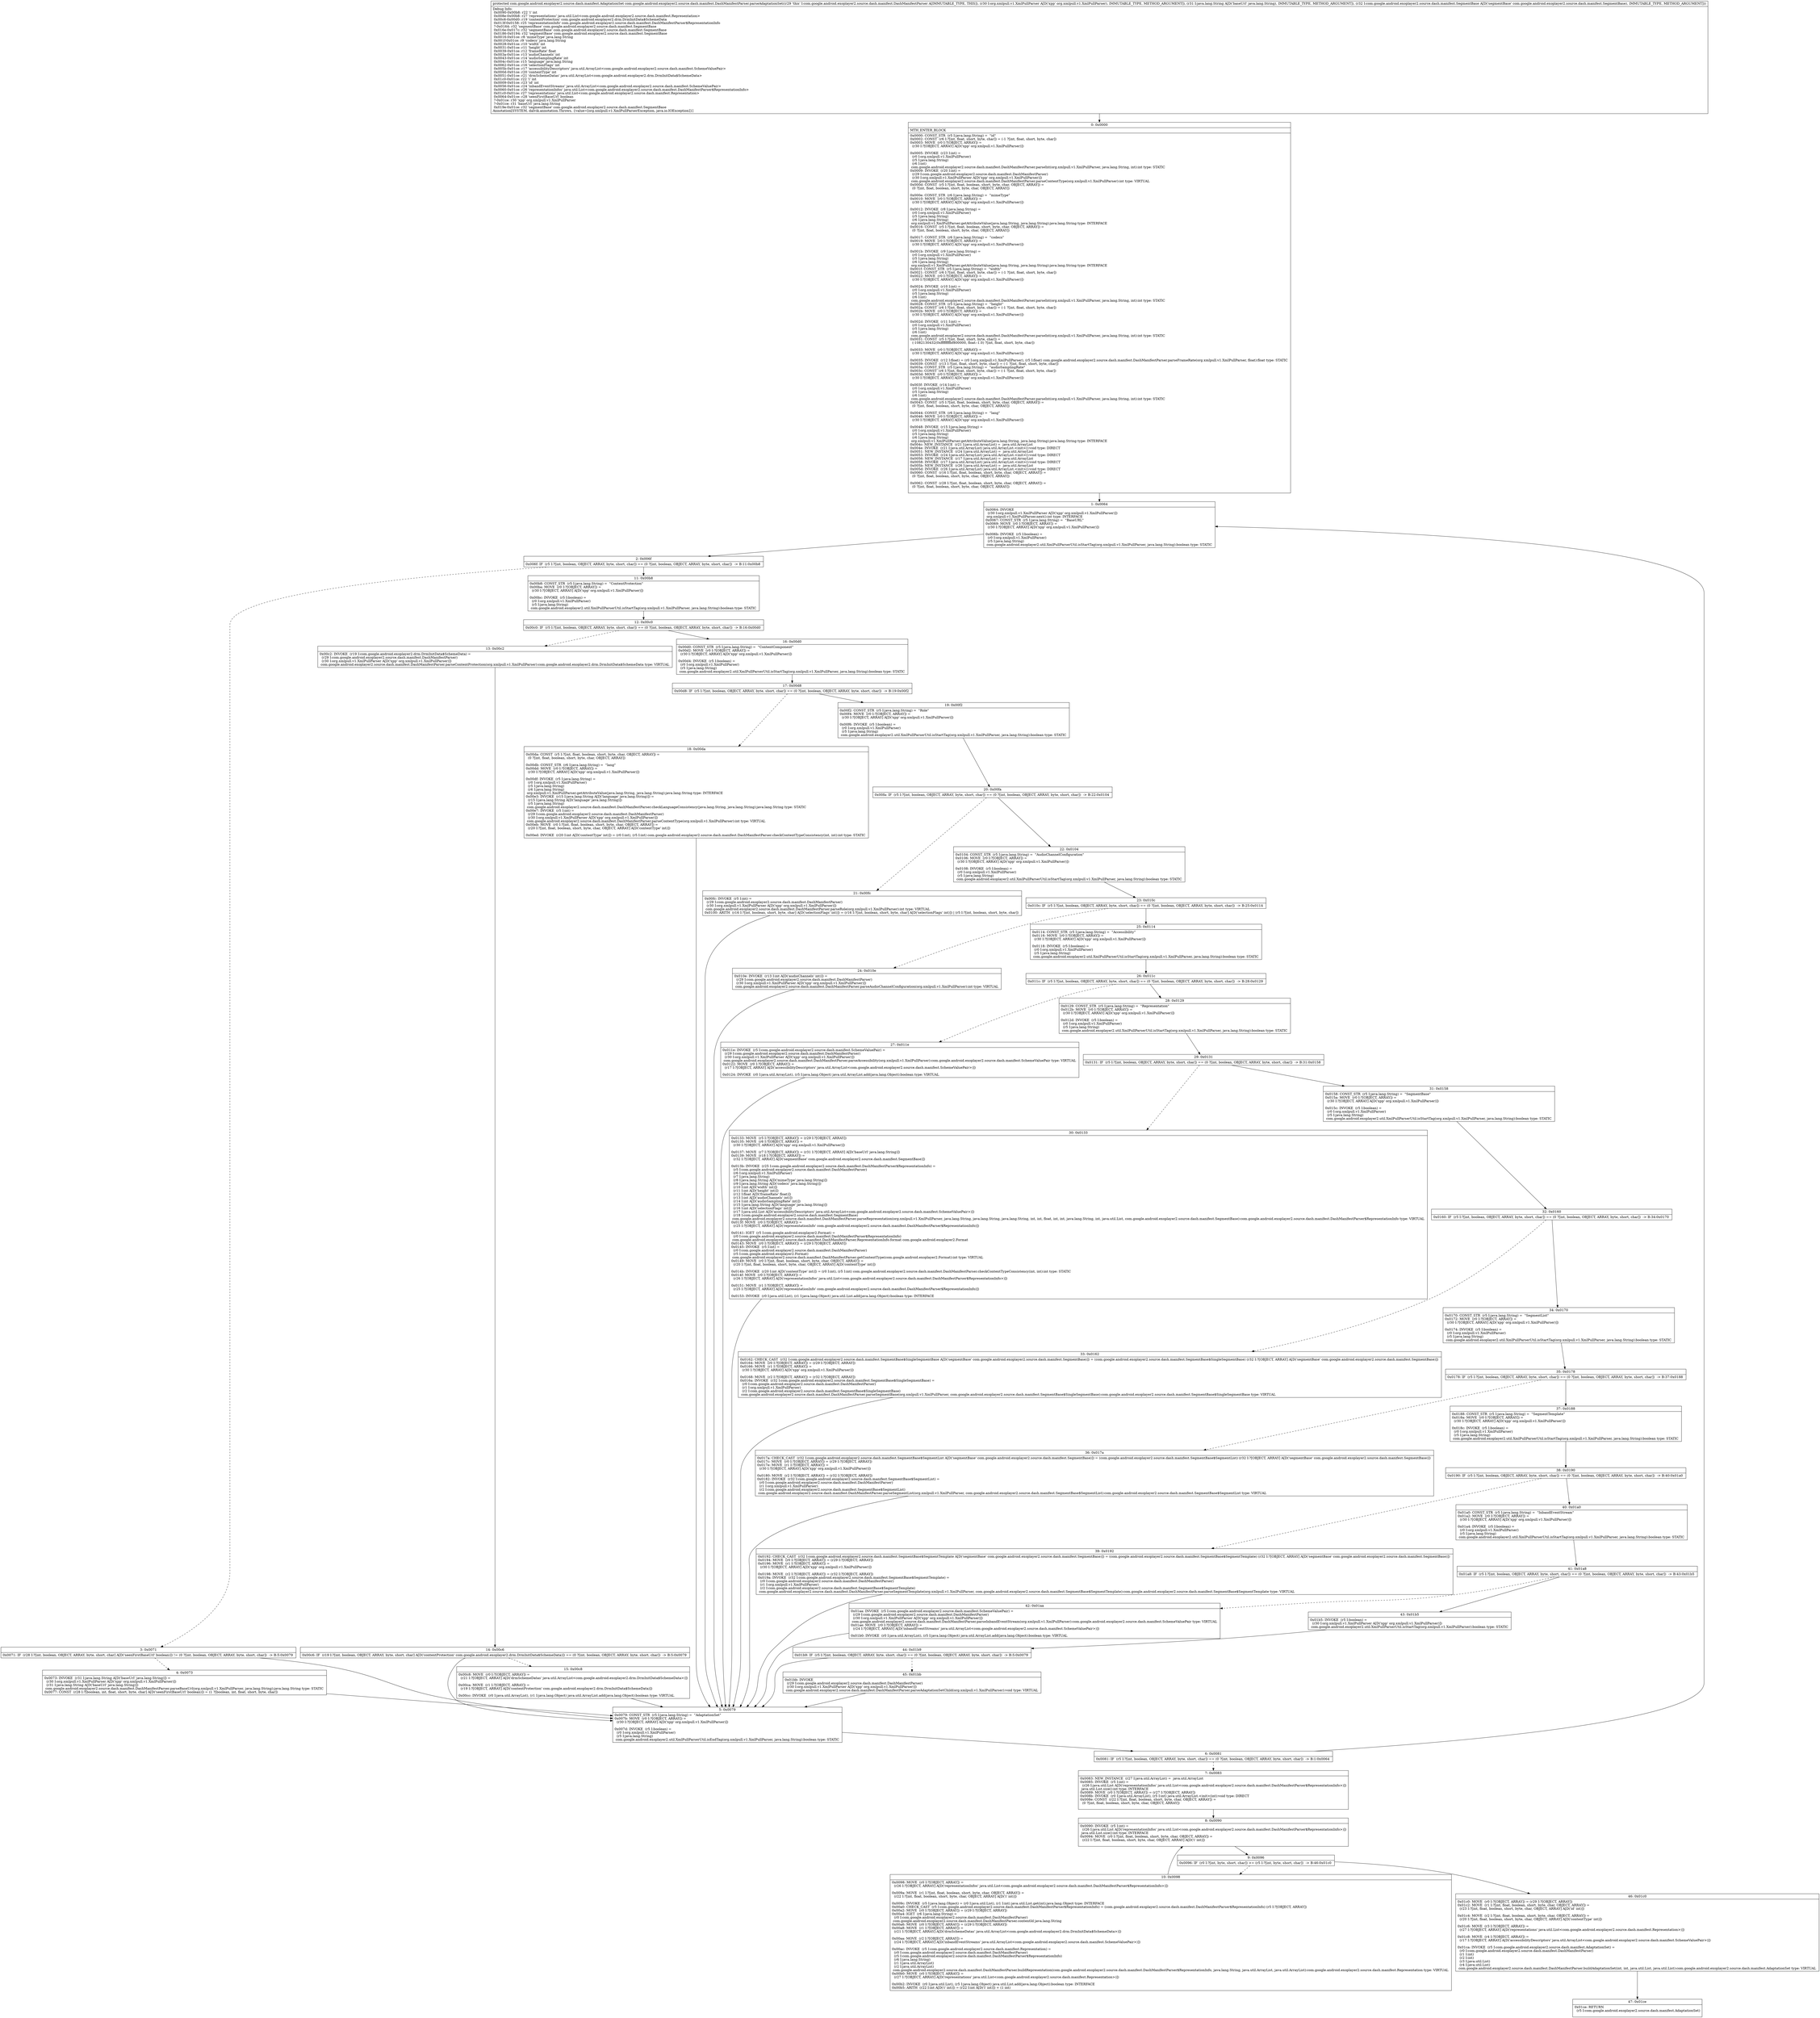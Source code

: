 digraph "CFG forcom.google.android.exoplayer2.source.dash.manifest.DashManifestParser.parseAdaptationSet(Lorg\/xmlpull\/v1\/XmlPullParser;Ljava\/lang\/String;Lcom\/google\/android\/exoplayer2\/source\/dash\/manifest\/SegmentBase;)Lcom\/google\/android\/exoplayer2\/source\/dash\/manifest\/AdaptationSet;" {
Node_0 [shape=record,label="{0\:\ 0x0000|MTH_ENTER_BLOCK\l|0x0000: CONST_STR  (r5 I:java.lang.String) =  \"id\" \l0x0002: CONST  (r6 I:?[int, float, short, byte, char]) = (\-1 ?[int, float, short, byte, char]) \l0x0003: MOVE  (r0 I:?[OBJECT, ARRAY]) = \l  (r30 I:?[OBJECT, ARRAY] A[D('xpp' org.xmlpull.v1.XmlPullParser)])\l \l0x0005: INVOKE  (r23 I:int) = \l  (r0 I:org.xmlpull.v1.XmlPullParser)\l  (r5 I:java.lang.String)\l  (r6 I:int)\l com.google.android.exoplayer2.source.dash.manifest.DashManifestParser.parseInt(org.xmlpull.v1.XmlPullParser, java.lang.String, int):int type: STATIC \l0x0009: INVOKE  (r20 I:int) = \l  (r29 I:com.google.android.exoplayer2.source.dash.manifest.DashManifestParser)\l  (r30 I:org.xmlpull.v1.XmlPullParser A[D('xpp' org.xmlpull.v1.XmlPullParser)])\l com.google.android.exoplayer2.source.dash.manifest.DashManifestParser.parseContentType(org.xmlpull.v1.XmlPullParser):int type: VIRTUAL \l0x000d: CONST  (r5 I:?[int, float, boolean, short, byte, char, OBJECT, ARRAY]) = \l  (0 ?[int, float, boolean, short, byte, char, OBJECT, ARRAY])\l \l0x000e: CONST_STR  (r6 I:java.lang.String) =  \"mimeType\" \l0x0010: MOVE  (r0 I:?[OBJECT, ARRAY]) = \l  (r30 I:?[OBJECT, ARRAY] A[D('xpp' org.xmlpull.v1.XmlPullParser)])\l \l0x0012: INVOKE  (r8 I:java.lang.String) = \l  (r0 I:org.xmlpull.v1.XmlPullParser)\l  (r5 I:java.lang.String)\l  (r6 I:java.lang.String)\l org.xmlpull.v1.XmlPullParser.getAttributeValue(java.lang.String, java.lang.String):java.lang.String type: INTERFACE \l0x0016: CONST  (r5 I:?[int, float, boolean, short, byte, char, OBJECT, ARRAY]) = \l  (0 ?[int, float, boolean, short, byte, char, OBJECT, ARRAY])\l \l0x0017: CONST_STR  (r6 I:java.lang.String) =  \"codecs\" \l0x0019: MOVE  (r0 I:?[OBJECT, ARRAY]) = \l  (r30 I:?[OBJECT, ARRAY] A[D('xpp' org.xmlpull.v1.XmlPullParser)])\l \l0x001b: INVOKE  (r9 I:java.lang.String) = \l  (r0 I:org.xmlpull.v1.XmlPullParser)\l  (r5 I:java.lang.String)\l  (r6 I:java.lang.String)\l org.xmlpull.v1.XmlPullParser.getAttributeValue(java.lang.String, java.lang.String):java.lang.String type: INTERFACE \l0x001f: CONST_STR  (r5 I:java.lang.String) =  \"width\" \l0x0021: CONST  (r6 I:?[int, float, short, byte, char]) = (\-1 ?[int, float, short, byte, char]) \l0x0022: MOVE  (r0 I:?[OBJECT, ARRAY]) = \l  (r30 I:?[OBJECT, ARRAY] A[D('xpp' org.xmlpull.v1.XmlPullParser)])\l \l0x0024: INVOKE  (r10 I:int) = \l  (r0 I:org.xmlpull.v1.XmlPullParser)\l  (r5 I:java.lang.String)\l  (r6 I:int)\l com.google.android.exoplayer2.source.dash.manifest.DashManifestParser.parseInt(org.xmlpull.v1.XmlPullParser, java.lang.String, int):int type: STATIC \l0x0028: CONST_STR  (r5 I:java.lang.String) =  \"height\" \l0x002a: CONST  (r6 I:?[int, float, short, byte, char]) = (\-1 ?[int, float, short, byte, char]) \l0x002b: MOVE  (r0 I:?[OBJECT, ARRAY]) = \l  (r30 I:?[OBJECT, ARRAY] A[D('xpp' org.xmlpull.v1.XmlPullParser)])\l \l0x002d: INVOKE  (r11 I:int) = \l  (r0 I:org.xmlpull.v1.XmlPullParser)\l  (r5 I:java.lang.String)\l  (r6 I:int)\l com.google.android.exoplayer2.source.dash.manifest.DashManifestParser.parseInt(org.xmlpull.v1.XmlPullParser, java.lang.String, int):int type: STATIC \l0x0031: CONST  (r5 I:?[int, float, short, byte, char]) = \l  (\-1082130432(0xffffffffbf800000, float:\-1.0) ?[int, float, short, byte, char])\l \l0x0033: MOVE  (r0 I:?[OBJECT, ARRAY]) = \l  (r30 I:?[OBJECT, ARRAY] A[D('xpp' org.xmlpull.v1.XmlPullParser)])\l \l0x0035: INVOKE  (r12 I:float) = (r0 I:org.xmlpull.v1.XmlPullParser), (r5 I:float) com.google.android.exoplayer2.source.dash.manifest.DashManifestParser.parseFrameRate(org.xmlpull.v1.XmlPullParser, float):float type: STATIC \l0x0039: CONST  (r13 I:?[int, float, short, byte, char]) = (\-1 ?[int, float, short, byte, char]) \l0x003a: CONST_STR  (r5 I:java.lang.String) =  \"audioSamplingRate\" \l0x003c: CONST  (r6 I:?[int, float, short, byte, char]) = (\-1 ?[int, float, short, byte, char]) \l0x003d: MOVE  (r0 I:?[OBJECT, ARRAY]) = \l  (r30 I:?[OBJECT, ARRAY] A[D('xpp' org.xmlpull.v1.XmlPullParser)])\l \l0x003f: INVOKE  (r14 I:int) = \l  (r0 I:org.xmlpull.v1.XmlPullParser)\l  (r5 I:java.lang.String)\l  (r6 I:int)\l com.google.android.exoplayer2.source.dash.manifest.DashManifestParser.parseInt(org.xmlpull.v1.XmlPullParser, java.lang.String, int):int type: STATIC \l0x0043: CONST  (r5 I:?[int, float, boolean, short, byte, char, OBJECT, ARRAY]) = \l  (0 ?[int, float, boolean, short, byte, char, OBJECT, ARRAY])\l \l0x0044: CONST_STR  (r6 I:java.lang.String) =  \"lang\" \l0x0046: MOVE  (r0 I:?[OBJECT, ARRAY]) = \l  (r30 I:?[OBJECT, ARRAY] A[D('xpp' org.xmlpull.v1.XmlPullParser)])\l \l0x0048: INVOKE  (r15 I:java.lang.String) = \l  (r0 I:org.xmlpull.v1.XmlPullParser)\l  (r5 I:java.lang.String)\l  (r6 I:java.lang.String)\l org.xmlpull.v1.XmlPullParser.getAttributeValue(java.lang.String, java.lang.String):java.lang.String type: INTERFACE \l0x004c: NEW_INSTANCE  (r21 I:java.util.ArrayList) =  java.util.ArrayList \l0x004e: INVOKE  (r21 I:java.util.ArrayList) java.util.ArrayList.\<init\>():void type: DIRECT \l0x0051: NEW_INSTANCE  (r24 I:java.util.ArrayList) =  java.util.ArrayList \l0x0053: INVOKE  (r24 I:java.util.ArrayList) java.util.ArrayList.\<init\>():void type: DIRECT \l0x0056: NEW_INSTANCE  (r17 I:java.util.ArrayList) =  java.util.ArrayList \l0x0058: INVOKE  (r17 I:java.util.ArrayList) java.util.ArrayList.\<init\>():void type: DIRECT \l0x005b: NEW_INSTANCE  (r26 I:java.util.ArrayList) =  java.util.ArrayList \l0x005d: INVOKE  (r26 I:java.util.ArrayList) java.util.ArrayList.\<init\>():void type: DIRECT \l0x0060: CONST  (r16 I:?[int, float, boolean, short, byte, char, OBJECT, ARRAY]) = \l  (0 ?[int, float, boolean, short, byte, char, OBJECT, ARRAY])\l \l0x0062: CONST  (r28 I:?[int, float, boolean, short, byte, char, OBJECT, ARRAY]) = \l  (0 ?[int, float, boolean, short, byte, char, OBJECT, ARRAY])\l \l}"];
Node_1 [shape=record,label="{1\:\ 0x0064|0x0064: INVOKE  \l  (r30 I:org.xmlpull.v1.XmlPullParser A[D('xpp' org.xmlpull.v1.XmlPullParser)])\l org.xmlpull.v1.XmlPullParser.next():int type: INTERFACE \l0x0067: CONST_STR  (r5 I:java.lang.String) =  \"BaseURL\" \l0x0069: MOVE  (r0 I:?[OBJECT, ARRAY]) = \l  (r30 I:?[OBJECT, ARRAY] A[D('xpp' org.xmlpull.v1.XmlPullParser)])\l \l0x006b: INVOKE  (r5 I:boolean) = \l  (r0 I:org.xmlpull.v1.XmlPullParser)\l  (r5 I:java.lang.String)\l com.google.android.exoplayer2.util.XmlPullParserUtil.isStartTag(org.xmlpull.v1.XmlPullParser, java.lang.String):boolean type: STATIC \l}"];
Node_2 [shape=record,label="{2\:\ 0x006f|0x006f: IF  (r5 I:?[int, boolean, OBJECT, ARRAY, byte, short, char]) == (0 ?[int, boolean, OBJECT, ARRAY, byte, short, char])  \-\> B:11:0x00b8 \l}"];
Node_3 [shape=record,label="{3\:\ 0x0071|0x0071: IF  (r28 I:?[int, boolean, OBJECT, ARRAY, byte, short, char] A[D('seenFirstBaseUrl' boolean)]) != (0 ?[int, boolean, OBJECT, ARRAY, byte, short, char])  \-\> B:5:0x0079 \l}"];
Node_4 [shape=record,label="{4\:\ 0x0073|0x0073: INVOKE  (r31 I:java.lang.String A[D('baseUrl' java.lang.String)]) = \l  (r30 I:org.xmlpull.v1.XmlPullParser A[D('xpp' org.xmlpull.v1.XmlPullParser)])\l  (r31 I:java.lang.String A[D('baseUrl' java.lang.String)])\l com.google.android.exoplayer2.source.dash.manifest.DashManifestParser.parseBaseUrl(org.xmlpull.v1.XmlPullParser, java.lang.String):java.lang.String type: STATIC \l0x0077: CONST  (r28 I:?[boolean, int, float, short, byte, char] A[D('seenFirstBaseUrl' boolean)]) = (1 ?[boolean, int, float, short, byte, char]) \l}"];
Node_5 [shape=record,label="{5\:\ 0x0079|0x0079: CONST_STR  (r5 I:java.lang.String) =  \"AdaptationSet\" \l0x007b: MOVE  (r0 I:?[OBJECT, ARRAY]) = \l  (r30 I:?[OBJECT, ARRAY] A[D('xpp' org.xmlpull.v1.XmlPullParser)])\l \l0x007d: INVOKE  (r5 I:boolean) = \l  (r0 I:org.xmlpull.v1.XmlPullParser)\l  (r5 I:java.lang.String)\l com.google.android.exoplayer2.util.XmlPullParserUtil.isEndTag(org.xmlpull.v1.XmlPullParser, java.lang.String):boolean type: STATIC \l}"];
Node_6 [shape=record,label="{6\:\ 0x0081|0x0081: IF  (r5 I:?[int, boolean, OBJECT, ARRAY, byte, short, char]) == (0 ?[int, boolean, OBJECT, ARRAY, byte, short, char])  \-\> B:1:0x0064 \l}"];
Node_7 [shape=record,label="{7\:\ 0x0083|0x0083: NEW_INSTANCE  (r27 I:java.util.ArrayList) =  java.util.ArrayList \l0x0085: INVOKE  (r5 I:int) = \l  (r26 I:java.util.List A[D('representationInfos' java.util.List\<com.google.android.exoplayer2.source.dash.manifest.DashManifestParser$RepresentationInfo\>)])\l java.util.List.size():int type: INTERFACE \l0x0089: MOVE  (r0 I:?[OBJECT, ARRAY]) = (r27 I:?[OBJECT, ARRAY]) \l0x008b: INVOKE  (r0 I:java.util.ArrayList), (r5 I:int) java.util.ArrayList.\<init\>(int):void type: DIRECT \l0x008e: CONST  (r22 I:?[int, float, boolean, short, byte, char, OBJECT, ARRAY]) = \l  (0 ?[int, float, boolean, short, byte, char, OBJECT, ARRAY])\l \l}"];
Node_8 [shape=record,label="{8\:\ 0x0090|0x0090: INVOKE  (r5 I:int) = \l  (r26 I:java.util.List A[D('representationInfos' java.util.List\<com.google.android.exoplayer2.source.dash.manifest.DashManifestParser$RepresentationInfo\>)])\l java.util.List.size():int type: INTERFACE \l0x0094: MOVE  (r0 I:?[int, float, boolean, short, byte, char, OBJECT, ARRAY]) = \l  (r22 I:?[int, float, boolean, short, byte, char, OBJECT, ARRAY] A[D('i' int)])\l \l}"];
Node_9 [shape=record,label="{9\:\ 0x0096|0x0096: IF  (r0 I:?[int, byte, short, char]) \>= (r5 I:?[int, byte, short, char])  \-\> B:46:0x01c0 \l}"];
Node_10 [shape=record,label="{10\:\ 0x0098|0x0098: MOVE  (r0 I:?[OBJECT, ARRAY]) = \l  (r26 I:?[OBJECT, ARRAY] A[D('representationInfos' java.util.List\<com.google.android.exoplayer2.source.dash.manifest.DashManifestParser$RepresentationInfo\>)])\l \l0x009a: MOVE  (r1 I:?[int, float, boolean, short, byte, char, OBJECT, ARRAY]) = \l  (r22 I:?[int, float, boolean, short, byte, char, OBJECT, ARRAY] A[D('i' int)])\l \l0x009c: INVOKE  (r5 I:java.lang.Object) = (r0 I:java.util.List), (r1 I:int) java.util.List.get(int):java.lang.Object type: INTERFACE \l0x00a0: CHECK_CAST  (r5 I:com.google.android.exoplayer2.source.dash.manifest.DashManifestParser$RepresentationInfo) = (com.google.android.exoplayer2.source.dash.manifest.DashManifestParser$RepresentationInfo) (r5 I:?[OBJECT, ARRAY]) \l0x00a2: MOVE  (r0 I:?[OBJECT, ARRAY]) = (r29 I:?[OBJECT, ARRAY]) \l0x00a4: IGET  (r6 I:java.lang.String) = \l  (r0 I:com.google.android.exoplayer2.source.dash.manifest.DashManifestParser)\l com.google.android.exoplayer2.source.dash.manifest.DashManifestParser.contentId java.lang.String \l0x00a6: MOVE  (r0 I:?[OBJECT, ARRAY]) = (r29 I:?[OBJECT, ARRAY]) \l0x00a8: MOVE  (r1 I:?[OBJECT, ARRAY]) = \l  (r21 I:?[OBJECT, ARRAY] A[D('drmSchemeDatas' java.util.ArrayList\<com.google.android.exoplayer2.drm.DrmInitData$SchemeData\>)])\l \l0x00aa: MOVE  (r2 I:?[OBJECT, ARRAY]) = \l  (r24 I:?[OBJECT, ARRAY] A[D('inbandEventStreams' java.util.ArrayList\<com.google.android.exoplayer2.source.dash.manifest.SchemeValuePair\>)])\l \l0x00ac: INVOKE  (r5 I:com.google.android.exoplayer2.source.dash.manifest.Representation) = \l  (r0 I:com.google.android.exoplayer2.source.dash.manifest.DashManifestParser)\l  (r5 I:com.google.android.exoplayer2.source.dash.manifest.DashManifestParser$RepresentationInfo)\l  (r6 I:java.lang.String)\l  (r1 I:java.util.ArrayList)\l  (r2 I:java.util.ArrayList)\l com.google.android.exoplayer2.source.dash.manifest.DashManifestParser.buildRepresentation(com.google.android.exoplayer2.source.dash.manifest.DashManifestParser$RepresentationInfo, java.lang.String, java.util.ArrayList, java.util.ArrayList):com.google.android.exoplayer2.source.dash.manifest.Representation type: VIRTUAL \l0x00b0: MOVE  (r0 I:?[OBJECT, ARRAY]) = \l  (r27 I:?[OBJECT, ARRAY] A[D('representations' java.util.List\<com.google.android.exoplayer2.source.dash.manifest.Representation\>)])\l \l0x00b2: INVOKE  (r0 I:java.util.List), (r5 I:java.lang.Object) java.util.List.add(java.lang.Object):boolean type: INTERFACE \l0x00b5: ARITH  (r22 I:int A[D('i' int)]) = (r22 I:int A[D('i' int)]) + (1 int) \l}"];
Node_11 [shape=record,label="{11\:\ 0x00b8|0x00b8: CONST_STR  (r5 I:java.lang.String) =  \"ContentProtection\" \l0x00ba: MOVE  (r0 I:?[OBJECT, ARRAY]) = \l  (r30 I:?[OBJECT, ARRAY] A[D('xpp' org.xmlpull.v1.XmlPullParser)])\l \l0x00bc: INVOKE  (r5 I:boolean) = \l  (r0 I:org.xmlpull.v1.XmlPullParser)\l  (r5 I:java.lang.String)\l com.google.android.exoplayer2.util.XmlPullParserUtil.isStartTag(org.xmlpull.v1.XmlPullParser, java.lang.String):boolean type: STATIC \l}"];
Node_12 [shape=record,label="{12\:\ 0x00c0|0x00c0: IF  (r5 I:?[int, boolean, OBJECT, ARRAY, byte, short, char]) == (0 ?[int, boolean, OBJECT, ARRAY, byte, short, char])  \-\> B:16:0x00d0 \l}"];
Node_13 [shape=record,label="{13\:\ 0x00c2|0x00c2: INVOKE  (r19 I:com.google.android.exoplayer2.drm.DrmInitData$SchemeData) = \l  (r29 I:com.google.android.exoplayer2.source.dash.manifest.DashManifestParser)\l  (r30 I:org.xmlpull.v1.XmlPullParser A[D('xpp' org.xmlpull.v1.XmlPullParser)])\l com.google.android.exoplayer2.source.dash.manifest.DashManifestParser.parseContentProtection(org.xmlpull.v1.XmlPullParser):com.google.android.exoplayer2.drm.DrmInitData$SchemeData type: VIRTUAL \l}"];
Node_14 [shape=record,label="{14\:\ 0x00c6|0x00c6: IF  (r19 I:?[int, boolean, OBJECT, ARRAY, byte, short, char] A[D('contentProtection' com.google.android.exoplayer2.drm.DrmInitData$SchemeData)]) == (0 ?[int, boolean, OBJECT, ARRAY, byte, short, char])  \-\> B:5:0x0079 \l}"];
Node_15 [shape=record,label="{15\:\ 0x00c8|0x00c8: MOVE  (r0 I:?[OBJECT, ARRAY]) = \l  (r21 I:?[OBJECT, ARRAY] A[D('drmSchemeDatas' java.util.ArrayList\<com.google.android.exoplayer2.drm.DrmInitData$SchemeData\>)])\l \l0x00ca: MOVE  (r1 I:?[OBJECT, ARRAY]) = \l  (r19 I:?[OBJECT, ARRAY] A[D('contentProtection' com.google.android.exoplayer2.drm.DrmInitData$SchemeData)])\l \l0x00cc: INVOKE  (r0 I:java.util.ArrayList), (r1 I:java.lang.Object) java.util.ArrayList.add(java.lang.Object):boolean type: VIRTUAL \l}"];
Node_16 [shape=record,label="{16\:\ 0x00d0|0x00d0: CONST_STR  (r5 I:java.lang.String) =  \"ContentComponent\" \l0x00d2: MOVE  (r0 I:?[OBJECT, ARRAY]) = \l  (r30 I:?[OBJECT, ARRAY] A[D('xpp' org.xmlpull.v1.XmlPullParser)])\l \l0x00d4: INVOKE  (r5 I:boolean) = \l  (r0 I:org.xmlpull.v1.XmlPullParser)\l  (r5 I:java.lang.String)\l com.google.android.exoplayer2.util.XmlPullParserUtil.isStartTag(org.xmlpull.v1.XmlPullParser, java.lang.String):boolean type: STATIC \l}"];
Node_17 [shape=record,label="{17\:\ 0x00d8|0x00d8: IF  (r5 I:?[int, boolean, OBJECT, ARRAY, byte, short, char]) == (0 ?[int, boolean, OBJECT, ARRAY, byte, short, char])  \-\> B:19:0x00f2 \l}"];
Node_18 [shape=record,label="{18\:\ 0x00da|0x00da: CONST  (r5 I:?[int, float, boolean, short, byte, char, OBJECT, ARRAY]) = \l  (0 ?[int, float, boolean, short, byte, char, OBJECT, ARRAY])\l \l0x00db: CONST_STR  (r6 I:java.lang.String) =  \"lang\" \l0x00dd: MOVE  (r0 I:?[OBJECT, ARRAY]) = \l  (r30 I:?[OBJECT, ARRAY] A[D('xpp' org.xmlpull.v1.XmlPullParser)])\l \l0x00df: INVOKE  (r5 I:java.lang.String) = \l  (r0 I:org.xmlpull.v1.XmlPullParser)\l  (r5 I:java.lang.String)\l  (r6 I:java.lang.String)\l org.xmlpull.v1.XmlPullParser.getAttributeValue(java.lang.String, java.lang.String):java.lang.String type: INTERFACE \l0x00e3: INVOKE  (r15 I:java.lang.String A[D('language' java.lang.String)]) = \l  (r15 I:java.lang.String A[D('language' java.lang.String)])\l  (r5 I:java.lang.String)\l com.google.android.exoplayer2.source.dash.manifest.DashManifestParser.checkLanguageConsistency(java.lang.String, java.lang.String):java.lang.String type: STATIC \l0x00e7: INVOKE  (r5 I:int) = \l  (r29 I:com.google.android.exoplayer2.source.dash.manifest.DashManifestParser)\l  (r30 I:org.xmlpull.v1.XmlPullParser A[D('xpp' org.xmlpull.v1.XmlPullParser)])\l com.google.android.exoplayer2.source.dash.manifest.DashManifestParser.parseContentType(org.xmlpull.v1.XmlPullParser):int type: VIRTUAL \l0x00eb: MOVE  (r0 I:?[int, float, boolean, short, byte, char, OBJECT, ARRAY]) = \l  (r20 I:?[int, float, boolean, short, byte, char, OBJECT, ARRAY] A[D('contentType' int)])\l \l0x00ed: INVOKE  (r20 I:int A[D('contentType' int)]) = (r0 I:int), (r5 I:int) com.google.android.exoplayer2.source.dash.manifest.DashManifestParser.checkContentTypeConsistency(int, int):int type: STATIC \l}"];
Node_19 [shape=record,label="{19\:\ 0x00f2|0x00f2: CONST_STR  (r5 I:java.lang.String) =  \"Role\" \l0x00f4: MOVE  (r0 I:?[OBJECT, ARRAY]) = \l  (r30 I:?[OBJECT, ARRAY] A[D('xpp' org.xmlpull.v1.XmlPullParser)])\l \l0x00f6: INVOKE  (r5 I:boolean) = \l  (r0 I:org.xmlpull.v1.XmlPullParser)\l  (r5 I:java.lang.String)\l com.google.android.exoplayer2.util.XmlPullParserUtil.isStartTag(org.xmlpull.v1.XmlPullParser, java.lang.String):boolean type: STATIC \l}"];
Node_20 [shape=record,label="{20\:\ 0x00fa|0x00fa: IF  (r5 I:?[int, boolean, OBJECT, ARRAY, byte, short, char]) == (0 ?[int, boolean, OBJECT, ARRAY, byte, short, char])  \-\> B:22:0x0104 \l}"];
Node_21 [shape=record,label="{21\:\ 0x00fc|0x00fc: INVOKE  (r5 I:int) = \l  (r29 I:com.google.android.exoplayer2.source.dash.manifest.DashManifestParser)\l  (r30 I:org.xmlpull.v1.XmlPullParser A[D('xpp' org.xmlpull.v1.XmlPullParser)])\l com.google.android.exoplayer2.source.dash.manifest.DashManifestParser.parseRole(org.xmlpull.v1.XmlPullParser):int type: VIRTUAL \l0x0100: ARITH  (r16 I:?[int, boolean, short, byte, char] A[D('selectionFlags' int)]) = (r16 I:?[int, boolean, short, byte, char] A[D('selectionFlags' int)]) \| (r5 I:?[int, boolean, short, byte, char]) \l}"];
Node_22 [shape=record,label="{22\:\ 0x0104|0x0104: CONST_STR  (r5 I:java.lang.String) =  \"AudioChannelConfiguration\" \l0x0106: MOVE  (r0 I:?[OBJECT, ARRAY]) = \l  (r30 I:?[OBJECT, ARRAY] A[D('xpp' org.xmlpull.v1.XmlPullParser)])\l \l0x0108: INVOKE  (r5 I:boolean) = \l  (r0 I:org.xmlpull.v1.XmlPullParser)\l  (r5 I:java.lang.String)\l com.google.android.exoplayer2.util.XmlPullParserUtil.isStartTag(org.xmlpull.v1.XmlPullParser, java.lang.String):boolean type: STATIC \l}"];
Node_23 [shape=record,label="{23\:\ 0x010c|0x010c: IF  (r5 I:?[int, boolean, OBJECT, ARRAY, byte, short, char]) == (0 ?[int, boolean, OBJECT, ARRAY, byte, short, char])  \-\> B:25:0x0114 \l}"];
Node_24 [shape=record,label="{24\:\ 0x010e|0x010e: INVOKE  (r13 I:int A[D('audioChannels' int)]) = \l  (r29 I:com.google.android.exoplayer2.source.dash.manifest.DashManifestParser)\l  (r30 I:org.xmlpull.v1.XmlPullParser A[D('xpp' org.xmlpull.v1.XmlPullParser)])\l com.google.android.exoplayer2.source.dash.manifest.DashManifestParser.parseAudioChannelConfiguration(org.xmlpull.v1.XmlPullParser):int type: VIRTUAL \l}"];
Node_25 [shape=record,label="{25\:\ 0x0114|0x0114: CONST_STR  (r5 I:java.lang.String) =  \"Accessibility\" \l0x0116: MOVE  (r0 I:?[OBJECT, ARRAY]) = \l  (r30 I:?[OBJECT, ARRAY] A[D('xpp' org.xmlpull.v1.XmlPullParser)])\l \l0x0118: INVOKE  (r5 I:boolean) = \l  (r0 I:org.xmlpull.v1.XmlPullParser)\l  (r5 I:java.lang.String)\l com.google.android.exoplayer2.util.XmlPullParserUtil.isStartTag(org.xmlpull.v1.XmlPullParser, java.lang.String):boolean type: STATIC \l}"];
Node_26 [shape=record,label="{26\:\ 0x011c|0x011c: IF  (r5 I:?[int, boolean, OBJECT, ARRAY, byte, short, char]) == (0 ?[int, boolean, OBJECT, ARRAY, byte, short, char])  \-\> B:28:0x0129 \l}"];
Node_27 [shape=record,label="{27\:\ 0x011e|0x011e: INVOKE  (r5 I:com.google.android.exoplayer2.source.dash.manifest.SchemeValuePair) = \l  (r29 I:com.google.android.exoplayer2.source.dash.manifest.DashManifestParser)\l  (r30 I:org.xmlpull.v1.XmlPullParser A[D('xpp' org.xmlpull.v1.XmlPullParser)])\l com.google.android.exoplayer2.source.dash.manifest.DashManifestParser.parseAccessibility(org.xmlpull.v1.XmlPullParser):com.google.android.exoplayer2.source.dash.manifest.SchemeValuePair type: VIRTUAL \l0x0122: MOVE  (r0 I:?[OBJECT, ARRAY]) = \l  (r17 I:?[OBJECT, ARRAY] A[D('accessibilityDescriptors' java.util.ArrayList\<com.google.android.exoplayer2.source.dash.manifest.SchemeValuePair\>)])\l \l0x0124: INVOKE  (r0 I:java.util.ArrayList), (r5 I:java.lang.Object) java.util.ArrayList.add(java.lang.Object):boolean type: VIRTUAL \l}"];
Node_28 [shape=record,label="{28\:\ 0x0129|0x0129: CONST_STR  (r5 I:java.lang.String) =  \"Representation\" \l0x012b: MOVE  (r0 I:?[OBJECT, ARRAY]) = \l  (r30 I:?[OBJECT, ARRAY] A[D('xpp' org.xmlpull.v1.XmlPullParser)])\l \l0x012d: INVOKE  (r5 I:boolean) = \l  (r0 I:org.xmlpull.v1.XmlPullParser)\l  (r5 I:java.lang.String)\l com.google.android.exoplayer2.util.XmlPullParserUtil.isStartTag(org.xmlpull.v1.XmlPullParser, java.lang.String):boolean type: STATIC \l}"];
Node_29 [shape=record,label="{29\:\ 0x0131|0x0131: IF  (r5 I:?[int, boolean, OBJECT, ARRAY, byte, short, char]) == (0 ?[int, boolean, OBJECT, ARRAY, byte, short, char])  \-\> B:31:0x0158 \l}"];
Node_30 [shape=record,label="{30\:\ 0x0133|0x0133: MOVE  (r5 I:?[OBJECT, ARRAY]) = (r29 I:?[OBJECT, ARRAY]) \l0x0135: MOVE  (r6 I:?[OBJECT, ARRAY]) = \l  (r30 I:?[OBJECT, ARRAY] A[D('xpp' org.xmlpull.v1.XmlPullParser)])\l \l0x0137: MOVE  (r7 I:?[OBJECT, ARRAY]) = (r31 I:?[OBJECT, ARRAY] A[D('baseUrl' java.lang.String)]) \l0x0139: MOVE  (r18 I:?[OBJECT, ARRAY]) = \l  (r32 I:?[OBJECT, ARRAY] A[D('segmentBase' com.google.android.exoplayer2.source.dash.manifest.SegmentBase)])\l \l0x013b: INVOKE  (r25 I:com.google.android.exoplayer2.source.dash.manifest.DashManifestParser$RepresentationInfo) = \l  (r5 I:com.google.android.exoplayer2.source.dash.manifest.DashManifestParser)\l  (r6 I:org.xmlpull.v1.XmlPullParser)\l  (r7 I:java.lang.String)\l  (r8 I:java.lang.String A[D('mimeType' java.lang.String)])\l  (r9 I:java.lang.String A[D('codecs' java.lang.String)])\l  (r10 I:int A[D('width' int)])\l  (r11 I:int A[D('height' int)])\l  (r12 I:float A[D('frameRate' float)])\l  (r13 I:int A[D('audioChannels' int)])\l  (r14 I:int A[D('audioSamplingRate' int)])\l  (r15 I:java.lang.String A[D('language' java.lang.String)])\l  (r16 I:int A[D('selectionFlags' int)])\l  (r17 I:java.util.List A[D('accessibilityDescriptors' java.util.ArrayList\<com.google.android.exoplayer2.source.dash.manifest.SchemeValuePair\>)])\l  (r18 I:com.google.android.exoplayer2.source.dash.manifest.SegmentBase)\l com.google.android.exoplayer2.source.dash.manifest.DashManifestParser.parseRepresentation(org.xmlpull.v1.XmlPullParser, java.lang.String, java.lang.String, java.lang.String, int, int, float, int, int, java.lang.String, int, java.util.List, com.google.android.exoplayer2.source.dash.manifest.SegmentBase):com.google.android.exoplayer2.source.dash.manifest.DashManifestParser$RepresentationInfo type: VIRTUAL \l0x013f: MOVE  (r0 I:?[OBJECT, ARRAY]) = \l  (r25 I:?[OBJECT, ARRAY] A[D('representationInfo' com.google.android.exoplayer2.source.dash.manifest.DashManifestParser$RepresentationInfo)])\l \l0x0141: IGET  (r5 I:com.google.android.exoplayer2.Format) = \l  (r0 I:com.google.android.exoplayer2.source.dash.manifest.DashManifestParser$RepresentationInfo)\l com.google.android.exoplayer2.source.dash.manifest.DashManifestParser.RepresentationInfo.format com.google.android.exoplayer2.Format \l0x0143: MOVE  (r0 I:?[OBJECT, ARRAY]) = (r29 I:?[OBJECT, ARRAY]) \l0x0145: INVOKE  (r5 I:int) = \l  (r0 I:com.google.android.exoplayer2.source.dash.manifest.DashManifestParser)\l  (r5 I:com.google.android.exoplayer2.Format)\l com.google.android.exoplayer2.source.dash.manifest.DashManifestParser.getContentType(com.google.android.exoplayer2.Format):int type: VIRTUAL \l0x0149: MOVE  (r0 I:?[int, float, boolean, short, byte, char, OBJECT, ARRAY]) = \l  (r20 I:?[int, float, boolean, short, byte, char, OBJECT, ARRAY] A[D('contentType' int)])\l \l0x014b: INVOKE  (r20 I:int A[D('contentType' int)]) = (r0 I:int), (r5 I:int) com.google.android.exoplayer2.source.dash.manifest.DashManifestParser.checkContentTypeConsistency(int, int):int type: STATIC \l0x014f: MOVE  (r0 I:?[OBJECT, ARRAY]) = \l  (r26 I:?[OBJECT, ARRAY] A[D('representationInfos' java.util.List\<com.google.android.exoplayer2.source.dash.manifest.DashManifestParser$RepresentationInfo\>)])\l \l0x0151: MOVE  (r1 I:?[OBJECT, ARRAY]) = \l  (r25 I:?[OBJECT, ARRAY] A[D('representationInfo' com.google.android.exoplayer2.source.dash.manifest.DashManifestParser$RepresentationInfo)])\l \l0x0153: INVOKE  (r0 I:java.util.List), (r1 I:java.lang.Object) java.util.List.add(java.lang.Object):boolean type: INTERFACE \l}"];
Node_31 [shape=record,label="{31\:\ 0x0158|0x0158: CONST_STR  (r5 I:java.lang.String) =  \"SegmentBase\" \l0x015a: MOVE  (r0 I:?[OBJECT, ARRAY]) = \l  (r30 I:?[OBJECT, ARRAY] A[D('xpp' org.xmlpull.v1.XmlPullParser)])\l \l0x015c: INVOKE  (r5 I:boolean) = \l  (r0 I:org.xmlpull.v1.XmlPullParser)\l  (r5 I:java.lang.String)\l com.google.android.exoplayer2.util.XmlPullParserUtil.isStartTag(org.xmlpull.v1.XmlPullParser, java.lang.String):boolean type: STATIC \l}"];
Node_32 [shape=record,label="{32\:\ 0x0160|0x0160: IF  (r5 I:?[int, boolean, OBJECT, ARRAY, byte, short, char]) == (0 ?[int, boolean, OBJECT, ARRAY, byte, short, char])  \-\> B:34:0x0170 \l}"];
Node_33 [shape=record,label="{33\:\ 0x0162|0x0162: CHECK_CAST  (r32 I:com.google.android.exoplayer2.source.dash.manifest.SegmentBase$SingleSegmentBase A[D('segmentBase' com.google.android.exoplayer2.source.dash.manifest.SegmentBase)]) = (com.google.android.exoplayer2.source.dash.manifest.SegmentBase$SingleSegmentBase) (r32 I:?[OBJECT, ARRAY] A[D('segmentBase' com.google.android.exoplayer2.source.dash.manifest.SegmentBase)]) \l0x0164: MOVE  (r0 I:?[OBJECT, ARRAY]) = (r29 I:?[OBJECT, ARRAY]) \l0x0166: MOVE  (r1 I:?[OBJECT, ARRAY]) = \l  (r30 I:?[OBJECT, ARRAY] A[D('xpp' org.xmlpull.v1.XmlPullParser)])\l \l0x0168: MOVE  (r2 I:?[OBJECT, ARRAY]) = (r32 I:?[OBJECT, ARRAY]) \l0x016a: INVOKE  (r32 I:com.google.android.exoplayer2.source.dash.manifest.SegmentBase$SingleSegmentBase) = \l  (r0 I:com.google.android.exoplayer2.source.dash.manifest.DashManifestParser)\l  (r1 I:org.xmlpull.v1.XmlPullParser)\l  (r2 I:com.google.android.exoplayer2.source.dash.manifest.SegmentBase$SingleSegmentBase)\l com.google.android.exoplayer2.source.dash.manifest.DashManifestParser.parseSegmentBase(org.xmlpull.v1.XmlPullParser, com.google.android.exoplayer2.source.dash.manifest.SegmentBase$SingleSegmentBase):com.google.android.exoplayer2.source.dash.manifest.SegmentBase$SingleSegmentBase type: VIRTUAL \l}"];
Node_34 [shape=record,label="{34\:\ 0x0170|0x0170: CONST_STR  (r5 I:java.lang.String) =  \"SegmentList\" \l0x0172: MOVE  (r0 I:?[OBJECT, ARRAY]) = \l  (r30 I:?[OBJECT, ARRAY] A[D('xpp' org.xmlpull.v1.XmlPullParser)])\l \l0x0174: INVOKE  (r5 I:boolean) = \l  (r0 I:org.xmlpull.v1.XmlPullParser)\l  (r5 I:java.lang.String)\l com.google.android.exoplayer2.util.XmlPullParserUtil.isStartTag(org.xmlpull.v1.XmlPullParser, java.lang.String):boolean type: STATIC \l}"];
Node_35 [shape=record,label="{35\:\ 0x0178|0x0178: IF  (r5 I:?[int, boolean, OBJECT, ARRAY, byte, short, char]) == (0 ?[int, boolean, OBJECT, ARRAY, byte, short, char])  \-\> B:37:0x0188 \l}"];
Node_36 [shape=record,label="{36\:\ 0x017a|0x017a: CHECK_CAST  (r32 I:com.google.android.exoplayer2.source.dash.manifest.SegmentBase$SegmentList A[D('segmentBase' com.google.android.exoplayer2.source.dash.manifest.SegmentBase)]) = (com.google.android.exoplayer2.source.dash.manifest.SegmentBase$SegmentList) (r32 I:?[OBJECT, ARRAY] A[D('segmentBase' com.google.android.exoplayer2.source.dash.manifest.SegmentBase)]) \l0x017c: MOVE  (r0 I:?[OBJECT, ARRAY]) = (r29 I:?[OBJECT, ARRAY]) \l0x017e: MOVE  (r1 I:?[OBJECT, ARRAY]) = \l  (r30 I:?[OBJECT, ARRAY] A[D('xpp' org.xmlpull.v1.XmlPullParser)])\l \l0x0180: MOVE  (r2 I:?[OBJECT, ARRAY]) = (r32 I:?[OBJECT, ARRAY]) \l0x0182: INVOKE  (r32 I:com.google.android.exoplayer2.source.dash.manifest.SegmentBase$SegmentList) = \l  (r0 I:com.google.android.exoplayer2.source.dash.manifest.DashManifestParser)\l  (r1 I:org.xmlpull.v1.XmlPullParser)\l  (r2 I:com.google.android.exoplayer2.source.dash.manifest.SegmentBase$SegmentList)\l com.google.android.exoplayer2.source.dash.manifest.DashManifestParser.parseSegmentList(org.xmlpull.v1.XmlPullParser, com.google.android.exoplayer2.source.dash.manifest.SegmentBase$SegmentList):com.google.android.exoplayer2.source.dash.manifest.SegmentBase$SegmentList type: VIRTUAL \l}"];
Node_37 [shape=record,label="{37\:\ 0x0188|0x0188: CONST_STR  (r5 I:java.lang.String) =  \"SegmentTemplate\" \l0x018a: MOVE  (r0 I:?[OBJECT, ARRAY]) = \l  (r30 I:?[OBJECT, ARRAY] A[D('xpp' org.xmlpull.v1.XmlPullParser)])\l \l0x018c: INVOKE  (r5 I:boolean) = \l  (r0 I:org.xmlpull.v1.XmlPullParser)\l  (r5 I:java.lang.String)\l com.google.android.exoplayer2.util.XmlPullParserUtil.isStartTag(org.xmlpull.v1.XmlPullParser, java.lang.String):boolean type: STATIC \l}"];
Node_38 [shape=record,label="{38\:\ 0x0190|0x0190: IF  (r5 I:?[int, boolean, OBJECT, ARRAY, byte, short, char]) == (0 ?[int, boolean, OBJECT, ARRAY, byte, short, char])  \-\> B:40:0x01a0 \l}"];
Node_39 [shape=record,label="{39\:\ 0x0192|0x0192: CHECK_CAST  (r32 I:com.google.android.exoplayer2.source.dash.manifest.SegmentBase$SegmentTemplate A[D('segmentBase' com.google.android.exoplayer2.source.dash.manifest.SegmentBase)]) = (com.google.android.exoplayer2.source.dash.manifest.SegmentBase$SegmentTemplate) (r32 I:?[OBJECT, ARRAY] A[D('segmentBase' com.google.android.exoplayer2.source.dash.manifest.SegmentBase)]) \l0x0194: MOVE  (r0 I:?[OBJECT, ARRAY]) = (r29 I:?[OBJECT, ARRAY]) \l0x0196: MOVE  (r1 I:?[OBJECT, ARRAY]) = \l  (r30 I:?[OBJECT, ARRAY] A[D('xpp' org.xmlpull.v1.XmlPullParser)])\l \l0x0198: MOVE  (r2 I:?[OBJECT, ARRAY]) = (r32 I:?[OBJECT, ARRAY]) \l0x019a: INVOKE  (r32 I:com.google.android.exoplayer2.source.dash.manifest.SegmentBase$SegmentTemplate) = \l  (r0 I:com.google.android.exoplayer2.source.dash.manifest.DashManifestParser)\l  (r1 I:org.xmlpull.v1.XmlPullParser)\l  (r2 I:com.google.android.exoplayer2.source.dash.manifest.SegmentBase$SegmentTemplate)\l com.google.android.exoplayer2.source.dash.manifest.DashManifestParser.parseSegmentTemplate(org.xmlpull.v1.XmlPullParser, com.google.android.exoplayer2.source.dash.manifest.SegmentBase$SegmentTemplate):com.google.android.exoplayer2.source.dash.manifest.SegmentBase$SegmentTemplate type: VIRTUAL \l}"];
Node_40 [shape=record,label="{40\:\ 0x01a0|0x01a0: CONST_STR  (r5 I:java.lang.String) =  \"InbandEventStream\" \l0x01a2: MOVE  (r0 I:?[OBJECT, ARRAY]) = \l  (r30 I:?[OBJECT, ARRAY] A[D('xpp' org.xmlpull.v1.XmlPullParser)])\l \l0x01a4: INVOKE  (r5 I:boolean) = \l  (r0 I:org.xmlpull.v1.XmlPullParser)\l  (r5 I:java.lang.String)\l com.google.android.exoplayer2.util.XmlPullParserUtil.isStartTag(org.xmlpull.v1.XmlPullParser, java.lang.String):boolean type: STATIC \l}"];
Node_41 [shape=record,label="{41\:\ 0x01a8|0x01a8: IF  (r5 I:?[int, boolean, OBJECT, ARRAY, byte, short, char]) == (0 ?[int, boolean, OBJECT, ARRAY, byte, short, char])  \-\> B:43:0x01b5 \l}"];
Node_42 [shape=record,label="{42\:\ 0x01aa|0x01aa: INVOKE  (r5 I:com.google.android.exoplayer2.source.dash.manifest.SchemeValuePair) = \l  (r29 I:com.google.android.exoplayer2.source.dash.manifest.DashManifestParser)\l  (r30 I:org.xmlpull.v1.XmlPullParser A[D('xpp' org.xmlpull.v1.XmlPullParser)])\l com.google.android.exoplayer2.source.dash.manifest.DashManifestParser.parseInbandEventStream(org.xmlpull.v1.XmlPullParser):com.google.android.exoplayer2.source.dash.manifest.SchemeValuePair type: VIRTUAL \l0x01ae: MOVE  (r0 I:?[OBJECT, ARRAY]) = \l  (r24 I:?[OBJECT, ARRAY] A[D('inbandEventStreams' java.util.ArrayList\<com.google.android.exoplayer2.source.dash.manifest.SchemeValuePair\>)])\l \l0x01b0: INVOKE  (r0 I:java.util.ArrayList), (r5 I:java.lang.Object) java.util.ArrayList.add(java.lang.Object):boolean type: VIRTUAL \l}"];
Node_43 [shape=record,label="{43\:\ 0x01b5|0x01b5: INVOKE  (r5 I:boolean) = \l  (r30 I:org.xmlpull.v1.XmlPullParser A[D('xpp' org.xmlpull.v1.XmlPullParser)])\l com.google.android.exoplayer2.util.XmlPullParserUtil.isStartTag(org.xmlpull.v1.XmlPullParser):boolean type: STATIC \l}"];
Node_44 [shape=record,label="{44\:\ 0x01b9|0x01b9: IF  (r5 I:?[int, boolean, OBJECT, ARRAY, byte, short, char]) == (0 ?[int, boolean, OBJECT, ARRAY, byte, short, char])  \-\> B:5:0x0079 \l}"];
Node_45 [shape=record,label="{45\:\ 0x01bb|0x01bb: INVOKE  \l  (r29 I:com.google.android.exoplayer2.source.dash.manifest.DashManifestParser)\l  (r30 I:org.xmlpull.v1.XmlPullParser A[D('xpp' org.xmlpull.v1.XmlPullParser)])\l com.google.android.exoplayer2.source.dash.manifest.DashManifestParser.parseAdaptationSetChild(org.xmlpull.v1.XmlPullParser):void type: VIRTUAL \l}"];
Node_46 [shape=record,label="{46\:\ 0x01c0|0x01c0: MOVE  (r0 I:?[OBJECT, ARRAY]) = (r29 I:?[OBJECT, ARRAY]) \l0x01c2: MOVE  (r1 I:?[int, float, boolean, short, byte, char, OBJECT, ARRAY]) = \l  (r23 I:?[int, float, boolean, short, byte, char, OBJECT, ARRAY] A[D('id' int)])\l \l0x01c4: MOVE  (r2 I:?[int, float, boolean, short, byte, char, OBJECT, ARRAY]) = \l  (r20 I:?[int, float, boolean, short, byte, char, OBJECT, ARRAY] A[D('contentType' int)])\l \l0x01c6: MOVE  (r3 I:?[OBJECT, ARRAY]) = \l  (r27 I:?[OBJECT, ARRAY] A[D('representations' java.util.List\<com.google.android.exoplayer2.source.dash.manifest.Representation\>)])\l \l0x01c8: MOVE  (r4 I:?[OBJECT, ARRAY]) = \l  (r17 I:?[OBJECT, ARRAY] A[D('accessibilityDescriptors' java.util.ArrayList\<com.google.android.exoplayer2.source.dash.manifest.SchemeValuePair\>)])\l \l0x01ca: INVOKE  (r5 I:com.google.android.exoplayer2.source.dash.manifest.AdaptationSet) = \l  (r0 I:com.google.android.exoplayer2.source.dash.manifest.DashManifestParser)\l  (r1 I:int)\l  (r2 I:int)\l  (r3 I:java.util.List)\l  (r4 I:java.util.List)\l com.google.android.exoplayer2.source.dash.manifest.DashManifestParser.buildAdaptationSet(int, int, java.util.List, java.util.List):com.google.android.exoplayer2.source.dash.manifest.AdaptationSet type: VIRTUAL \l}"];
Node_47 [shape=record,label="{47\:\ 0x01ce|0x01ce: RETURN  \l  (r5 I:com.google.android.exoplayer2.source.dash.manifest.AdaptationSet)\l \l}"];
MethodNode[shape=record,label="{protected com.google.android.exoplayer2.source.dash.manifest.AdaptationSet com.google.android.exoplayer2.source.dash.manifest.DashManifestParser.parseAdaptationSet((r29 'this' I:com.google.android.exoplayer2.source.dash.manifest.DashManifestParser A[IMMUTABLE_TYPE, THIS]), (r30 I:org.xmlpull.v1.XmlPullParser A[D('xpp' org.xmlpull.v1.XmlPullParser), IMMUTABLE_TYPE, METHOD_ARGUMENT]), (r31 I:java.lang.String A[D('baseUrl' java.lang.String), IMMUTABLE_TYPE, METHOD_ARGUMENT]), (r32 I:com.google.android.exoplayer2.source.dash.manifest.SegmentBase A[D('segmentBase' com.google.android.exoplayer2.source.dash.manifest.SegmentBase), IMMUTABLE_TYPE, METHOD_ARGUMENT]))  | Debug Info:\l  0x0090\-0x00b8: r22 'i' int\l  0x008e\-0x00b8: r27 'representations' java.util.List\<com.google.android.exoplayer2.source.dash.manifest.Representation\>\l  0x00c6\-0x00d0: r19 'contentProtection' com.google.android.exoplayer2.drm.DrmInitData$SchemeData\l  0x013f\-0x0158: r25 'representationInfo' com.google.android.exoplayer2.source.dash.manifest.DashManifestParser$RepresentationInfo\l  ?\-0x0164: r32 'segmentBase' com.google.android.exoplayer2.source.dash.manifest.SegmentBase\l  0x016e\-0x017c: r32 'segmentBase' com.google.android.exoplayer2.source.dash.manifest.SegmentBase\l  0x0186\-0x0194: r32 'segmentBase' com.google.android.exoplayer2.source.dash.manifest.SegmentBase\l  0x0016\-0x01ce: r8 'mimeType' java.lang.String\l  0x001f\-0x01ce: r9 'codecs' java.lang.String\l  0x0028\-0x01ce: r10 'width' int\l  0x0031\-0x01ce: r11 'height' int\l  0x0039\-0x01ce: r12 'frameRate' float\l  0x003a\-0x01ce: r13 'audioChannels' int\l  0x0043\-0x01ce: r14 'audioSamplingRate' int\l  0x004c\-0x01ce: r15 'language' java.lang.String\l  0x0062\-0x01ce: r16 'selectionFlags' int\l  0x005b\-0x01ce: r17 'accessibilityDescriptors' java.util.ArrayList\<com.google.android.exoplayer2.source.dash.manifest.SchemeValuePair\>\l  0x000d\-0x01ce: r20 'contentType' int\l  0x0051\-0x01ce: r21 'drmSchemeDatas' java.util.ArrayList\<com.google.android.exoplayer2.drm.DrmInitData$SchemeData\>\l  0x01c0\-0x01ce: r22 'i' int\l  0x0009\-0x01ce: r23 'id' int\l  0x0056\-0x01ce: r24 'inbandEventStreams' java.util.ArrayList\<com.google.android.exoplayer2.source.dash.manifest.SchemeValuePair\>\l  0x0060\-0x01ce: r26 'representationInfos' java.util.List\<com.google.android.exoplayer2.source.dash.manifest.DashManifestParser$RepresentationInfo\>\l  0x01c0\-0x01ce: r27 'representations' java.util.List\<com.google.android.exoplayer2.source.dash.manifest.Representation\>\l  0x0064\-0x01ce: r28 'seenFirstBaseUrl' boolean\l  ?\-0x01ce: r30 'xpp' org.xmlpull.v1.XmlPullParser\l  ?\-0x01ce: r31 'baseUrl' java.lang.String\l  0x019e\-0x01ce: r32 'segmentBase' com.google.android.exoplayer2.source.dash.manifest.SegmentBase\lAnnotation[SYSTEM, dalvik.annotation.Throws, \{value=[org.xmlpull.v1.XmlPullParserException, java.io.IOException]\}]\l}"];
MethodNode -> Node_0;
Node_0 -> Node_1;
Node_1 -> Node_2;
Node_2 -> Node_3[style=dashed];
Node_2 -> Node_11;
Node_3 -> Node_4[style=dashed];
Node_3 -> Node_5;
Node_4 -> Node_5;
Node_5 -> Node_6;
Node_6 -> Node_1;
Node_6 -> Node_7[style=dashed];
Node_7 -> Node_8;
Node_8 -> Node_9;
Node_9 -> Node_10[style=dashed];
Node_9 -> Node_46;
Node_10 -> Node_8;
Node_11 -> Node_12;
Node_12 -> Node_13[style=dashed];
Node_12 -> Node_16;
Node_13 -> Node_14;
Node_14 -> Node_5;
Node_14 -> Node_15[style=dashed];
Node_15 -> Node_5;
Node_16 -> Node_17;
Node_17 -> Node_18[style=dashed];
Node_17 -> Node_19;
Node_18 -> Node_5;
Node_19 -> Node_20;
Node_20 -> Node_21[style=dashed];
Node_20 -> Node_22;
Node_21 -> Node_5;
Node_22 -> Node_23;
Node_23 -> Node_24[style=dashed];
Node_23 -> Node_25;
Node_24 -> Node_5;
Node_25 -> Node_26;
Node_26 -> Node_27[style=dashed];
Node_26 -> Node_28;
Node_27 -> Node_5;
Node_28 -> Node_29;
Node_29 -> Node_30[style=dashed];
Node_29 -> Node_31;
Node_30 -> Node_5;
Node_31 -> Node_32;
Node_32 -> Node_33[style=dashed];
Node_32 -> Node_34;
Node_33 -> Node_5;
Node_34 -> Node_35;
Node_35 -> Node_36[style=dashed];
Node_35 -> Node_37;
Node_36 -> Node_5;
Node_37 -> Node_38;
Node_38 -> Node_39[style=dashed];
Node_38 -> Node_40;
Node_39 -> Node_5;
Node_40 -> Node_41;
Node_41 -> Node_42[style=dashed];
Node_41 -> Node_43;
Node_42 -> Node_5;
Node_43 -> Node_44;
Node_44 -> Node_5;
Node_44 -> Node_45[style=dashed];
Node_45 -> Node_5;
Node_46 -> Node_47;
}

